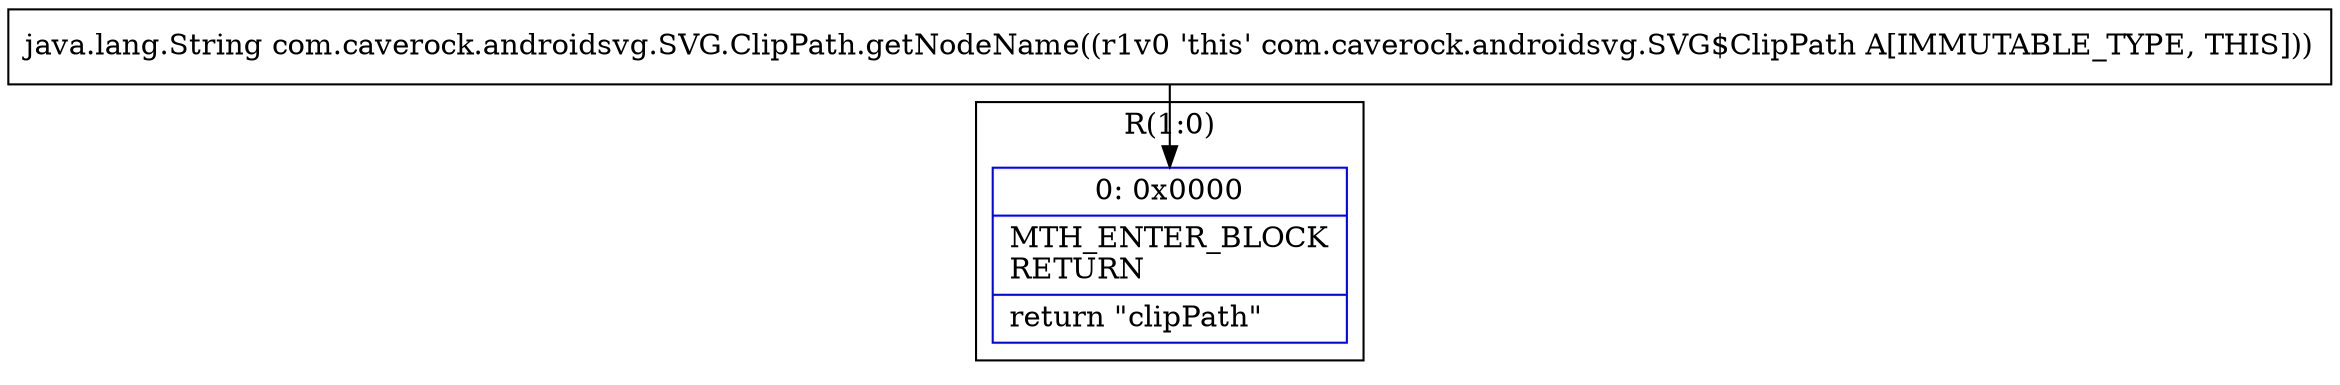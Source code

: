 digraph "CFG forcom.caverock.androidsvg.SVG.ClipPath.getNodeName()Ljava\/lang\/String;" {
subgraph cluster_Region_136289088 {
label = "R(1:0)";
node [shape=record,color=blue];
Node_0 [shape=record,label="{0\:\ 0x0000|MTH_ENTER_BLOCK\lRETURN\l|return \"clipPath\"\l}"];
}
MethodNode[shape=record,label="{java.lang.String com.caverock.androidsvg.SVG.ClipPath.getNodeName((r1v0 'this' com.caverock.androidsvg.SVG$ClipPath A[IMMUTABLE_TYPE, THIS])) }"];
MethodNode -> Node_0;
}

